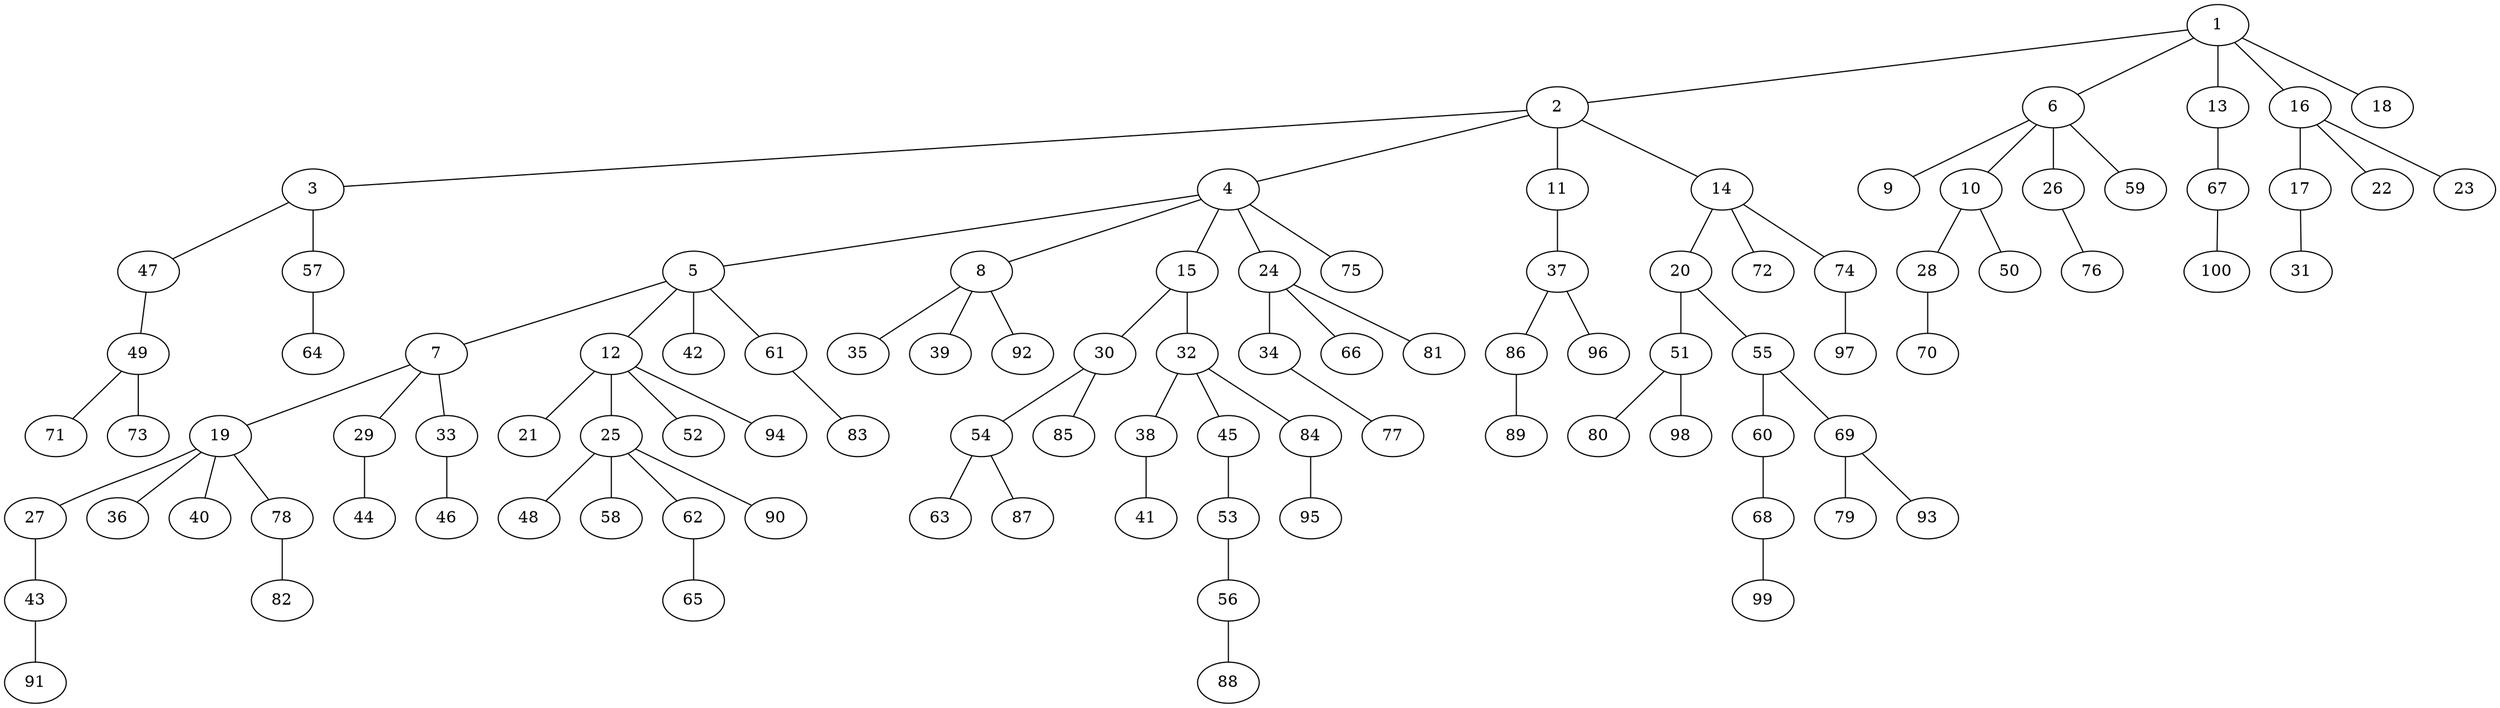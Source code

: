 graph graphname {1--2
1--6
1--13
1--16
1--18
2--3
2--4
2--11
2--14
3--47
3--57
4--5
4--8
4--15
4--24
4--75
5--7
5--12
5--42
5--61
6--9
6--10
6--26
6--59
7--19
7--29
7--33
8--35
8--39
8--92
10--28
10--50
11--37
12--21
12--25
12--52
12--94
13--67
14--20
14--72
14--74
15--30
15--32
16--17
16--22
16--23
17--31
19--27
19--36
19--40
19--78
20--51
20--55
24--34
24--66
24--81
25--48
25--58
25--62
25--90
26--76
27--43
28--70
29--44
30--54
30--85
32--38
32--45
32--84
33--46
34--77
37--86
37--96
38--41
43--91
45--53
47--49
49--71
49--73
51--80
51--98
53--56
54--63
54--87
55--60
55--69
56--88
57--64
60--68
61--83
62--65
67--100
68--99
69--79
69--93
74--97
78--82
84--95
86--89
}